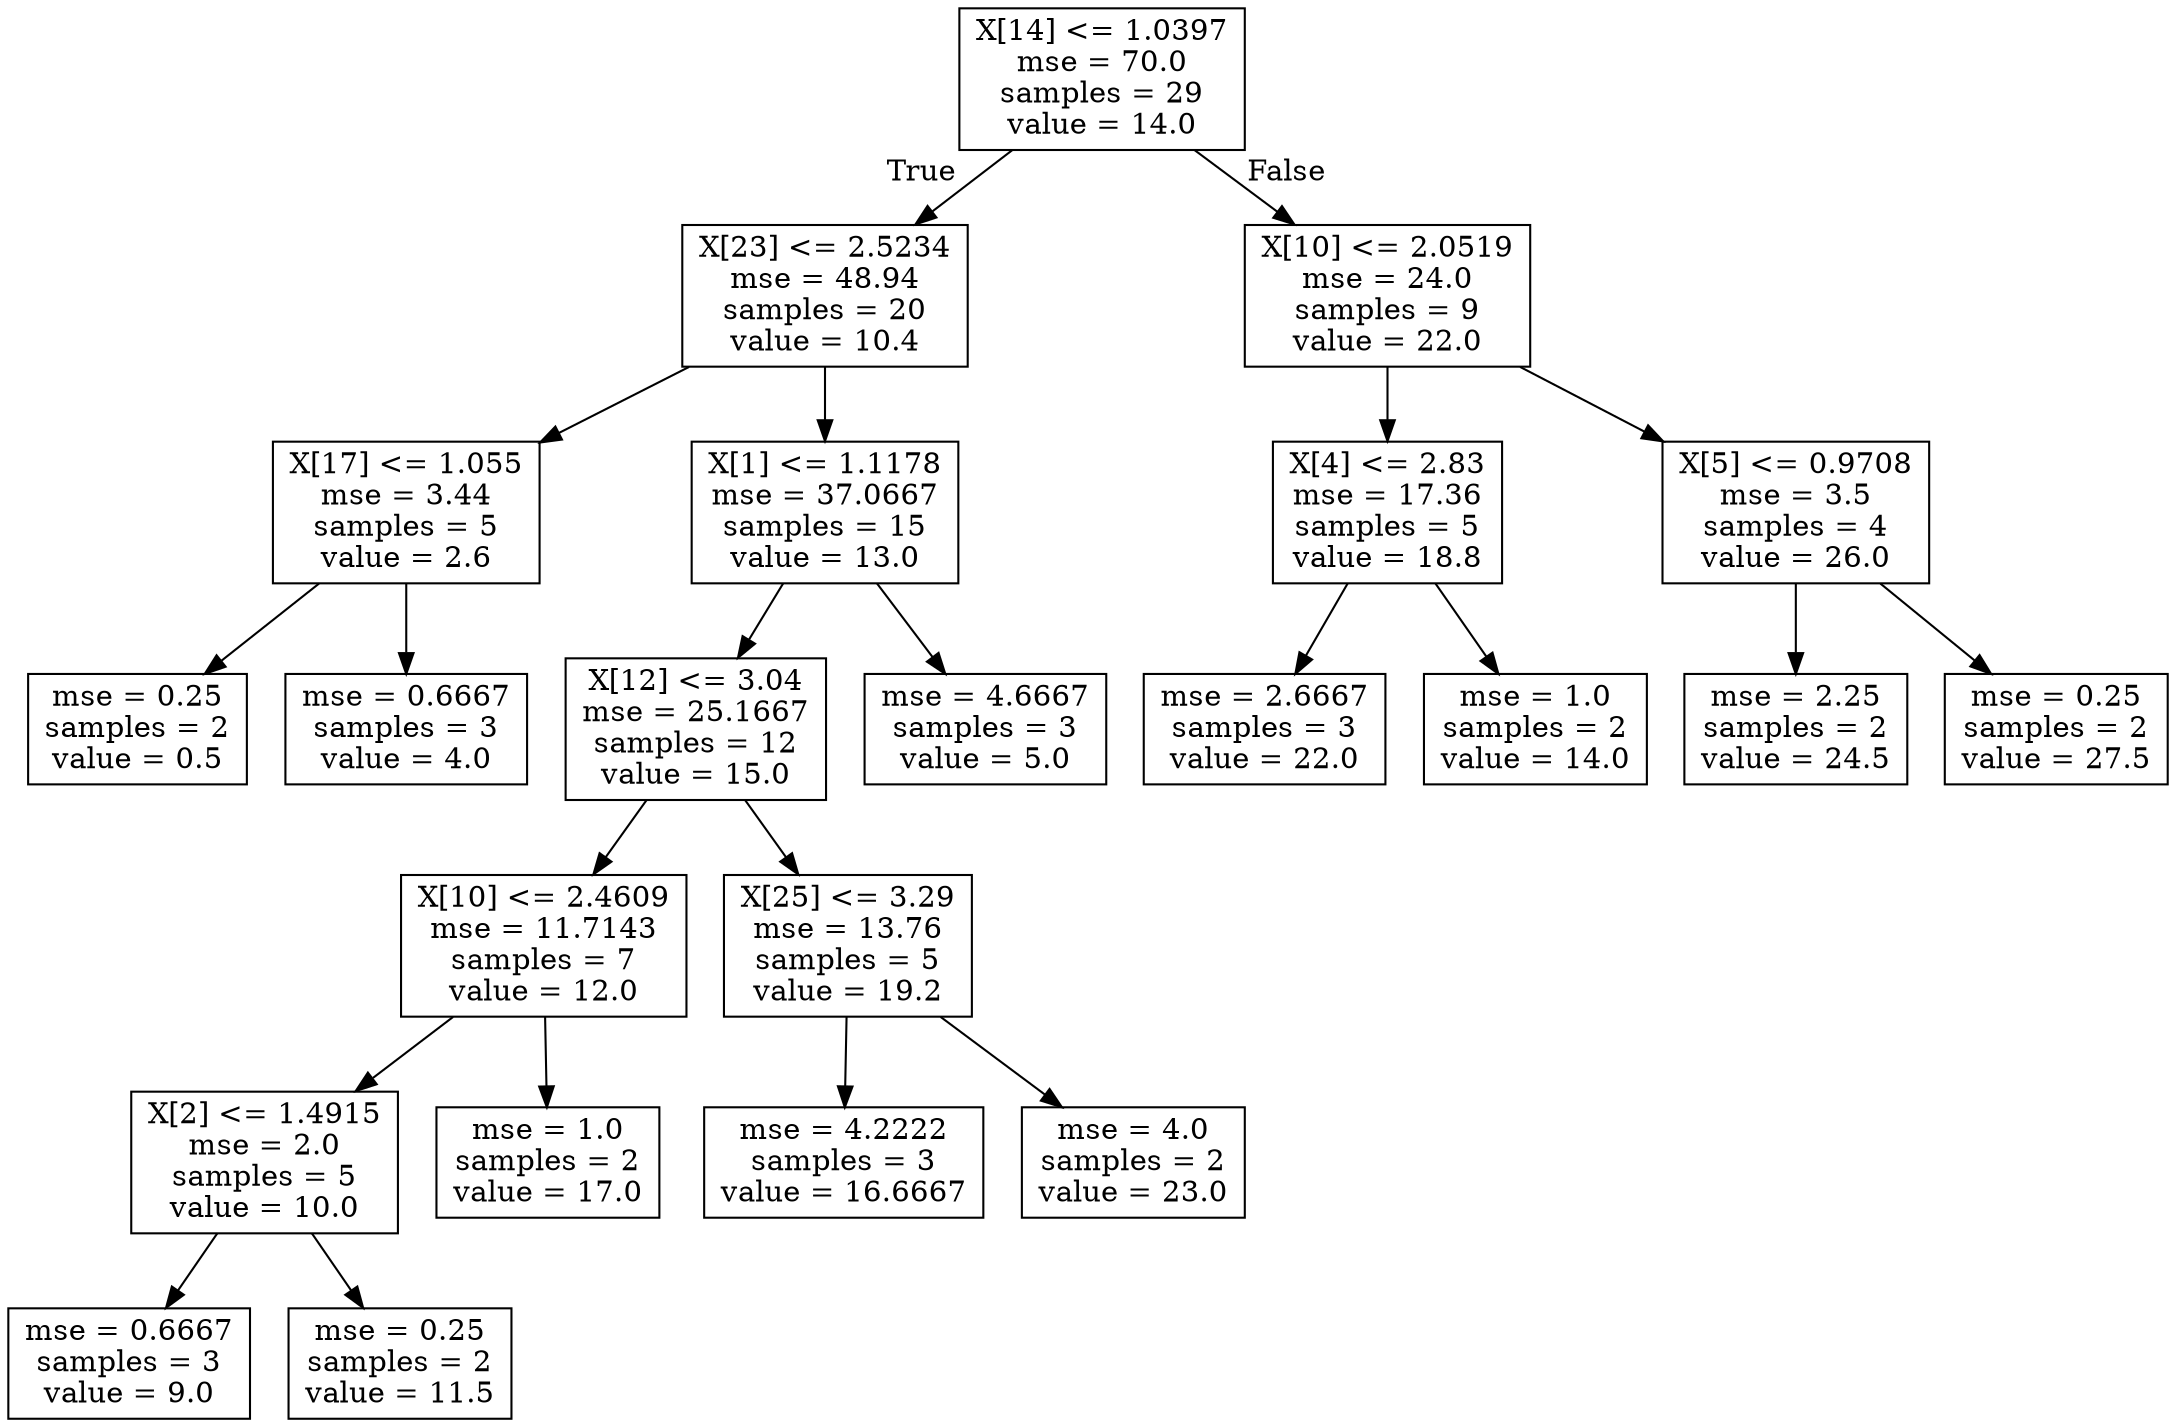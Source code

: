 digraph Tree {
node [shape=box] ;
0 [label="X[14] <= 1.0397\nmse = 70.0\nsamples = 29\nvalue = 14.0"] ;
1 [label="X[23] <= 2.5234\nmse = 48.94\nsamples = 20\nvalue = 10.4"] ;
0 -> 1 [labeldistance=2.5, labelangle=45, headlabel="True"] ;
2 [label="X[17] <= 1.055\nmse = 3.44\nsamples = 5\nvalue = 2.6"] ;
1 -> 2 ;
3 [label="mse = 0.25\nsamples = 2\nvalue = 0.5"] ;
2 -> 3 ;
4 [label="mse = 0.6667\nsamples = 3\nvalue = 4.0"] ;
2 -> 4 ;
5 [label="X[1] <= 1.1178\nmse = 37.0667\nsamples = 15\nvalue = 13.0"] ;
1 -> 5 ;
6 [label="X[12] <= 3.04\nmse = 25.1667\nsamples = 12\nvalue = 15.0"] ;
5 -> 6 ;
7 [label="X[10] <= 2.4609\nmse = 11.7143\nsamples = 7\nvalue = 12.0"] ;
6 -> 7 ;
8 [label="X[2] <= 1.4915\nmse = 2.0\nsamples = 5\nvalue = 10.0"] ;
7 -> 8 ;
9 [label="mse = 0.6667\nsamples = 3\nvalue = 9.0"] ;
8 -> 9 ;
10 [label="mse = 0.25\nsamples = 2\nvalue = 11.5"] ;
8 -> 10 ;
11 [label="mse = 1.0\nsamples = 2\nvalue = 17.0"] ;
7 -> 11 ;
12 [label="X[25] <= 3.29\nmse = 13.76\nsamples = 5\nvalue = 19.2"] ;
6 -> 12 ;
13 [label="mse = 4.2222\nsamples = 3\nvalue = 16.6667"] ;
12 -> 13 ;
14 [label="mse = 4.0\nsamples = 2\nvalue = 23.0"] ;
12 -> 14 ;
15 [label="mse = 4.6667\nsamples = 3\nvalue = 5.0"] ;
5 -> 15 ;
16 [label="X[10] <= 2.0519\nmse = 24.0\nsamples = 9\nvalue = 22.0"] ;
0 -> 16 [labeldistance=2.5, labelangle=-45, headlabel="False"] ;
17 [label="X[4] <= 2.83\nmse = 17.36\nsamples = 5\nvalue = 18.8"] ;
16 -> 17 ;
18 [label="mse = 2.6667\nsamples = 3\nvalue = 22.0"] ;
17 -> 18 ;
19 [label="mse = 1.0\nsamples = 2\nvalue = 14.0"] ;
17 -> 19 ;
20 [label="X[5] <= 0.9708\nmse = 3.5\nsamples = 4\nvalue = 26.0"] ;
16 -> 20 ;
21 [label="mse = 2.25\nsamples = 2\nvalue = 24.5"] ;
20 -> 21 ;
22 [label="mse = 0.25\nsamples = 2\nvalue = 27.5"] ;
20 -> 22 ;
}